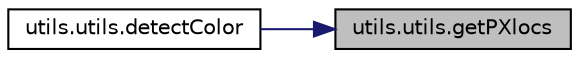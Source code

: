 digraph "utils.utils.getPXlocs"
{
 // LATEX_PDF_SIZE
  edge [fontname="Helvetica",fontsize="10",labelfontname="Helvetica",labelfontsize="10"];
  node [fontname="Helvetica",fontsize="10",shape=record];
  rankdir="RL";
  Node1 [label="utils.utils.getPXlocs",height=0.2,width=0.4,color="black", fillcolor="grey75", style="filled", fontcolor="black",tooltip=" "];
  Node1 -> Node2 [dir="back",color="midnightblue",fontsize="10",style="solid",fontname="Helvetica"];
  Node2 [label="utils.utils.detectColor",height=0.2,width=0.4,color="black", fillcolor="white", style="filled",URL="$classutils_1_1utils.html#a2ca392335697b273ae405a44f46b14c8",tooltip=" "];
}
